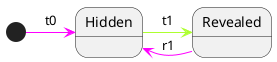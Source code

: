 @startuml

[*] -[#Fuchsia]> Hidden: t0
Hidden -[#GreenYellow]> Revealed : t1
Hidden <-[#Fuchsia]- Revealed: r1
@enduml
